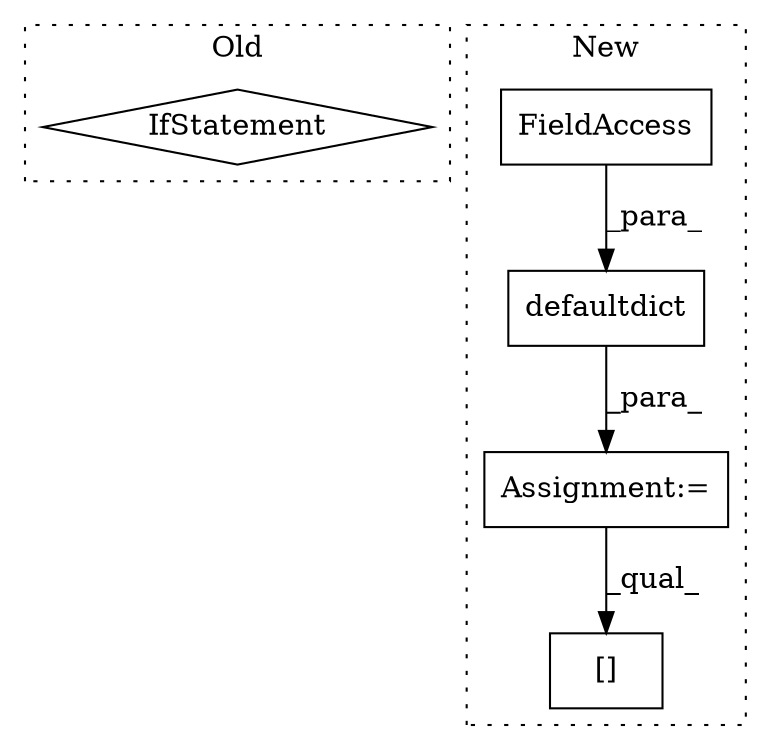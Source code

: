 digraph G {
subgraph cluster0 {
1 [label="IfStatement" a="25" s="1238" l="24" shape="diamond"];
label = "Old";
style="dotted";
}
subgraph cluster1 {
2 [label="defaultdict" a="32" s="749,765" l="12,1" shape="box"];
3 [label="FieldAccess" a="22" s="761" l="4" shape="box"];
4 [label="[]" a="2" s="947,974" l="7,1" shape="box"];
5 [label="Assignment:=" a="7" s="748" l="1" shape="box"];
label = "New";
style="dotted";
}
2 -> 5 [label="_para_"];
3 -> 2 [label="_para_"];
5 -> 4 [label="_qual_"];
}